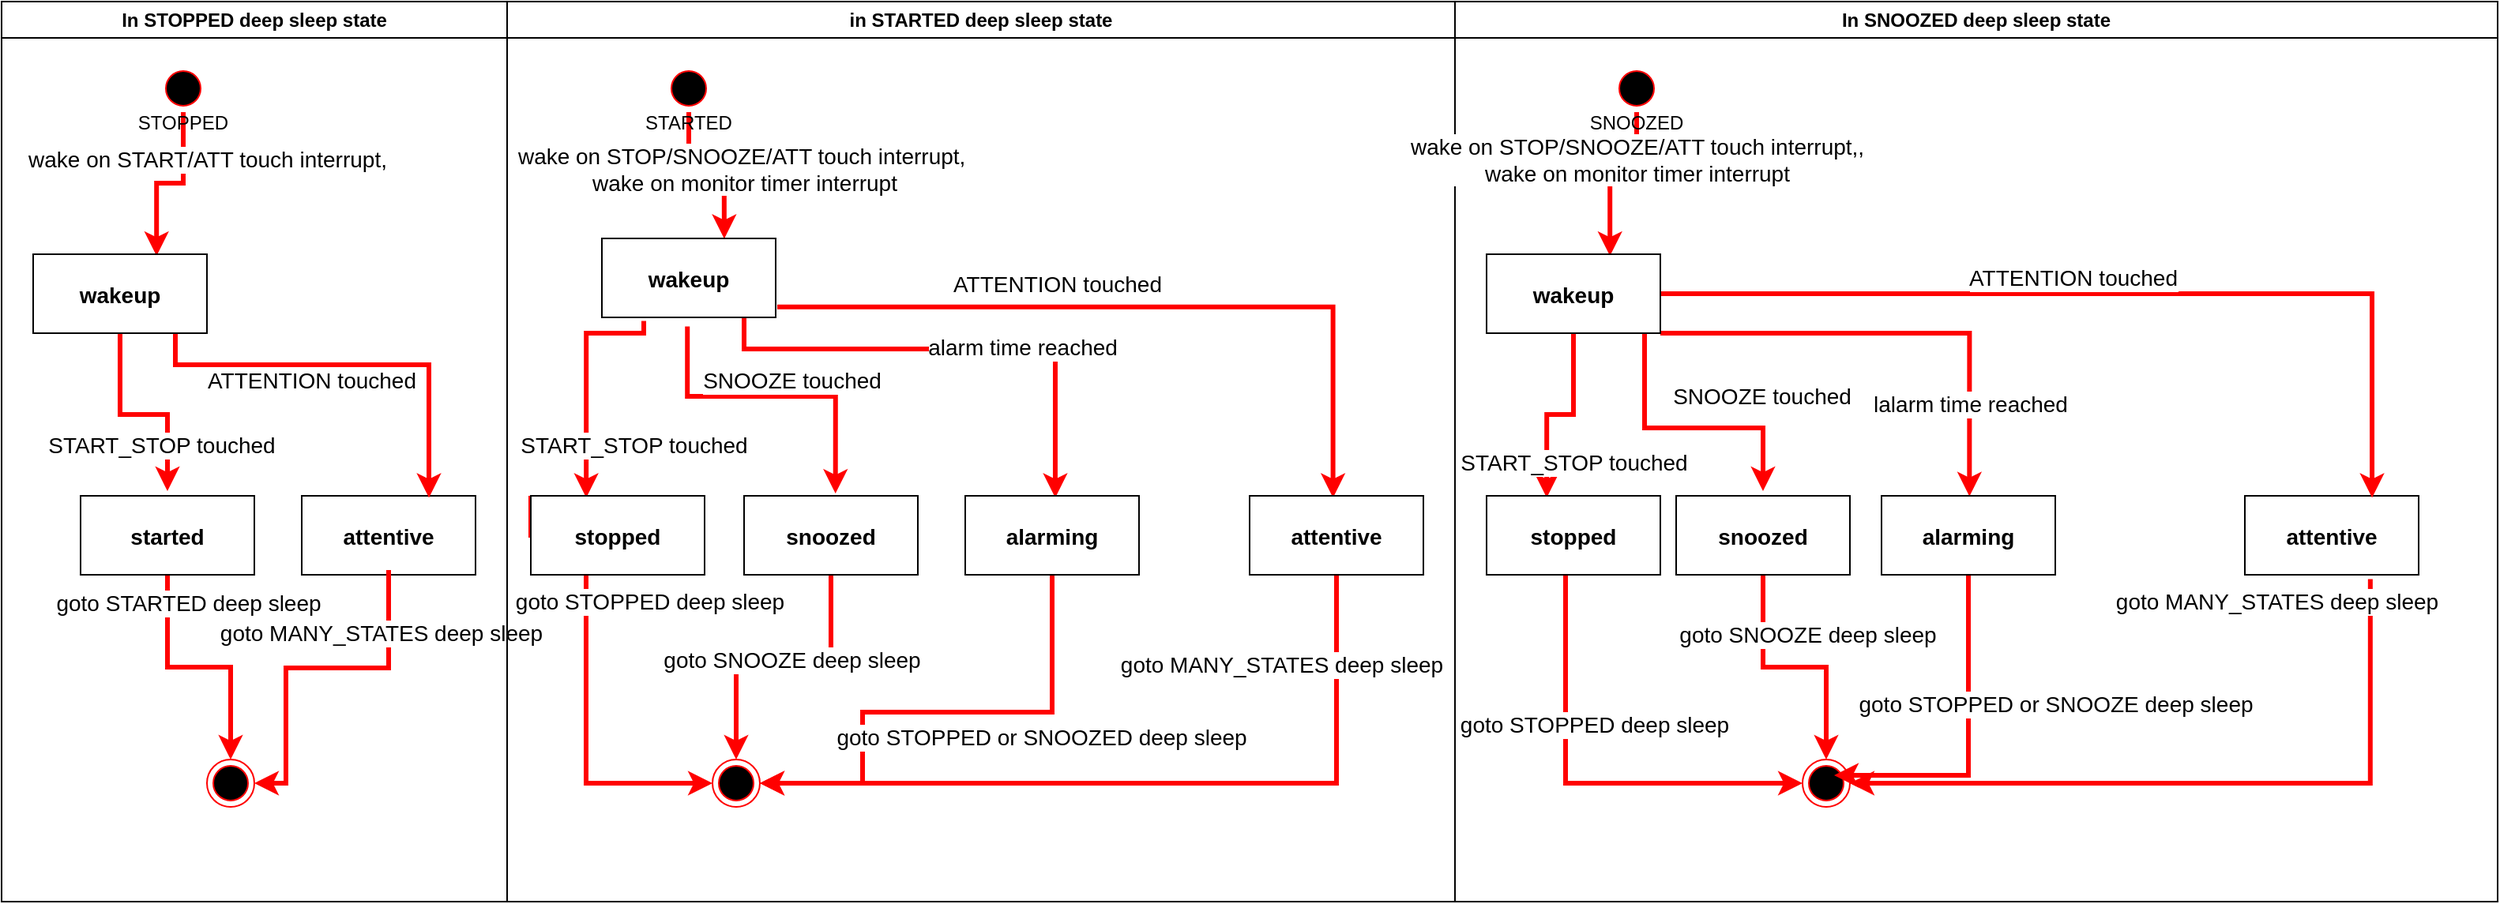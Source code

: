 <mxfile version="20.5.1" type="device"><diagram name="Page-1" id="e7e014a7-5840-1c2e-5031-d8a46d1fe8dd"><mxGraphModel dx="1209" dy="627" grid="1" gridSize="10" guides="1" tooltips="1" connect="1" arrows="1" fold="1" page="1" pageScale="1" pageWidth="1169" pageHeight="826" background="none" math="0" shadow="0"><root><mxCell id="0"/><mxCell id="1" parent="0"/><mxCell id="2" value="In STOPPED deep sleep state" style="swimlane;whiteSpace=wrap;startSize=23;" parent="1" vertex="1"><mxGeometry x="140" y="100" width="320" height="570" as="geometry"/></mxCell><mxCell id="1WCoEnXSLvVoPqLbUZdr-55" style="edgeStyle=orthogonalEdgeStyle;rounded=0;orthogonalLoop=1;jettySize=auto;html=1;fontFamily=Helvetica;fontSize=14;fontColor=rgb(0, 0, 0);strokeColor=#FF0000;strokeWidth=3;entryX=0.71;entryY=0.022;entryDx=0;entryDy=0;entryPerimeter=0;" parent="2" source="5" target="1WCoEnXSLvVoPqLbUZdr-69" edge="1"><mxGeometry relative="1" as="geometry"><mxPoint x="137.44" y="150.2" as="targetPoint"/></mxGeometry></mxCell><mxCell id="1WCoEnXSLvVoPqLbUZdr-56" value="wake on START/ATT touch interrupt," style="edgeLabel;html=1;align=center;verticalAlign=middle;resizable=0;points=[];fontSize=14;fontFamily=Helvetica;fontColor=rgb(0, 0, 0);" parent="1WCoEnXSLvVoPqLbUZdr-55" vertex="1" connectable="0"><mxGeometry x="-0.294" y="2" relative="1" as="geometry"><mxPoint x="13" y="-8" as="offset"/></mxGeometry></mxCell><mxCell id="5" value="&#10;&#10;&#10;STOPPED" style="ellipse;shape=startState;fillColor=#000000;strokeColor=#ff0000;" parent="2" vertex="1"><mxGeometry x="100" y="40" width="30" height="30" as="geometry"/></mxCell><mxCell id="1WCoEnXSLvVoPqLbUZdr-41" value="" style="ellipse;html=1;shape=endState;fillColor=#000000;strokeColor=#ff0000;" parent="2" vertex="1"><mxGeometry x="130" y="480" width="30" height="30" as="geometry"/></mxCell><mxCell id="1WCoEnXSLvVoPqLbUZdr-75" style="edgeStyle=orthogonalEdgeStyle;rounded=0;orthogonalLoop=1;jettySize=auto;html=1;fontFamily=Helvetica;fontSize=14;fontColor=rgb(0, 0, 0);strokeColor=#FF0000;strokeWidth=3;" parent="2" source="1WCoEnXSLvVoPqLbUZdr-42" target="1WCoEnXSLvVoPqLbUZdr-41" edge="1"><mxGeometry relative="1" as="geometry"/></mxCell><mxCell id="1WCoEnXSLvVoPqLbUZdr-76" value="goto STARTED deep sleep" style="edgeLabel;html=1;align=center;verticalAlign=middle;resizable=0;points=[];fontSize=14;fontFamily=Helvetica;fontColor=rgb(0, 0, 0);" parent="1WCoEnXSLvVoPqLbUZdr-75" vertex="1" connectable="0"><mxGeometry x="0.003" y="-2" relative="1" as="geometry"><mxPoint x="-7" y="-43" as="offset"/></mxGeometry></mxCell><mxCell id="1WCoEnXSLvVoPqLbUZdr-42" value="started" style="fontSize=14;fontStyle=1;" parent="2" vertex="1"><mxGeometry x="50" y="313" width="110" height="50" as="geometry"/></mxCell><mxCell id="1WCoEnXSLvVoPqLbUZdr-43" value="attentive" style="fontSize=14;fontStyle=1;" parent="2" vertex="1"><mxGeometry x="190" y="313" width="110" height="50" as="geometry"/></mxCell><mxCell id="1WCoEnXSLvVoPqLbUZdr-71" style="edgeStyle=orthogonalEdgeStyle;rounded=0;orthogonalLoop=1;jettySize=auto;html=1;entryX=0.5;entryY=-0.06;entryDx=0;entryDy=0;entryPerimeter=0;fontFamily=Helvetica;fontSize=14;fontColor=rgb(0, 0, 0);strokeColor=#FF0000;strokeWidth=3;" parent="2" source="1WCoEnXSLvVoPqLbUZdr-69" target="1WCoEnXSLvVoPqLbUZdr-42" edge="1"><mxGeometry relative="1" as="geometry"/></mxCell><mxCell id="1WCoEnXSLvVoPqLbUZdr-72" value="START_STOP touched" style="edgeLabel;html=1;align=center;verticalAlign=middle;resizable=0;points=[];fontSize=14;fontFamily=Helvetica;fontColor=rgb(0, 0, 0);" parent="1WCoEnXSLvVoPqLbUZdr-71" vertex="1" connectable="0"><mxGeometry x="0.228" y="-2" relative="1" as="geometry"><mxPoint x="-3" y="17" as="offset"/></mxGeometry></mxCell><mxCell id="1WCoEnXSLvVoPqLbUZdr-73" style="edgeStyle=orthogonalEdgeStyle;rounded=0;orthogonalLoop=1;jettySize=auto;html=1;entryX=0.732;entryY=0.024;entryDx=0;entryDy=0;entryPerimeter=0;fontFamily=Helvetica;fontSize=14;fontColor=rgb(0, 0, 0);strokeColor=#FF0000;strokeWidth=3;" parent="2" source="1WCoEnXSLvVoPqLbUZdr-69" target="1WCoEnXSLvVoPqLbUZdr-43" edge="1"><mxGeometry relative="1" as="geometry"><Array as="points"><mxPoint x="110" y="230"/><mxPoint x="271" y="230"/></Array></mxGeometry></mxCell><mxCell id="1WCoEnXSLvVoPqLbUZdr-74" value="ATTENTION touched" style="edgeLabel;html=1;align=center;verticalAlign=middle;resizable=0;points=[];fontSize=14;fontFamily=Helvetica;fontColor=rgb(0, 0, 0);" parent="1WCoEnXSLvVoPqLbUZdr-73" vertex="1" connectable="0"><mxGeometry x="-0.201" y="3" relative="1" as="geometry"><mxPoint y="13" as="offset"/></mxGeometry></mxCell><mxCell id="1WCoEnXSLvVoPqLbUZdr-69" value="wakeup" style="fontSize=14;fontStyle=1;" parent="2" vertex="1"><mxGeometry x="20" y="160" width="110" height="50" as="geometry"/></mxCell><mxCell id="1WCoEnXSLvVoPqLbUZdr-77" style="edgeStyle=orthogonalEdgeStyle;rounded=0;orthogonalLoop=1;jettySize=auto;html=1;entryX=1;entryY=0.5;entryDx=0;entryDy=0;fontFamily=Helvetica;fontSize=14;fontColor=rgb(0, 0, 0);strokeColor=#FF0000;strokeWidth=3;" parent="2" target="1WCoEnXSLvVoPqLbUZdr-41" edge="1"><mxGeometry relative="1" as="geometry"><mxPoint x="245" y="360" as="sourcePoint"/><Array as="points"><mxPoint x="245" y="422"/><mxPoint x="180" y="422"/><mxPoint x="180" y="495"/></Array></mxGeometry></mxCell><mxCell id="1WCoEnXSLvVoPqLbUZdr-78" value="goto MANY_STATES deep sleep" style="edgeLabel;html=1;align=center;verticalAlign=middle;resizable=0;points=[];fontSize=14;fontFamily=Helvetica;fontColor=rgb(0, 0, 0);" parent="1WCoEnXSLvVoPqLbUZdr-77" vertex="1" connectable="0"><mxGeometry x="-0.164" relative="1" as="geometry"><mxPoint x="25" y="-22" as="offset"/></mxGeometry></mxCell><mxCell id="1WCoEnXSLvVoPqLbUZdr-57" value="in STARTED deep sleep state" style="swimlane;whiteSpace=wrap;startSize=23;" parent="1" vertex="1"><mxGeometry x="460" y="100" width="600" height="570" as="geometry"/></mxCell><mxCell id="1WCoEnXSLvVoPqLbUZdr-58" style="edgeStyle=orthogonalEdgeStyle;rounded=0;orthogonalLoop=1;jettySize=auto;html=1;entryX=0.704;entryY=0.004;entryDx=0;entryDy=0;entryPerimeter=0;fontFamily=Helvetica;fontSize=14;fontColor=rgb(0, 0, 0);strokeColor=#FF0000;strokeWidth=3;" parent="1WCoEnXSLvVoPqLbUZdr-57" source="1WCoEnXSLvVoPqLbUZdr-60" target="1WCoEnXSLvVoPqLbUZdr-62" edge="1"><mxGeometry relative="1" as="geometry"/></mxCell><mxCell id="1WCoEnXSLvVoPqLbUZdr-59" value="wake on STOP/SNOOZE/ATT touch interrupt,&amp;nbsp;&lt;br&gt;wake on monitor timer interrupt" style="edgeLabel;html=1;align=center;verticalAlign=middle;resizable=0;points=[];fontSize=14;fontFamily=Helvetica;fontColor=rgb(0, 0, 0);" parent="1WCoEnXSLvVoPqLbUZdr-58" vertex="1" connectable="0"><mxGeometry x="-0.294" y="2" relative="1" as="geometry"><mxPoint x="33" as="offset"/></mxGeometry></mxCell><mxCell id="1WCoEnXSLvVoPqLbUZdr-60" value="&#10;&#10;&#10;STARTED" style="ellipse;shape=startState;fillColor=#000000;strokeColor=#ff0000;" parent="1WCoEnXSLvVoPqLbUZdr-57" vertex="1"><mxGeometry x="100" y="40" width="30" height="30" as="geometry"/></mxCell><mxCell id="1WCoEnXSLvVoPqLbUZdr-61" style="edgeStyle=orthogonalEdgeStyle;rounded=0;orthogonalLoop=1;jettySize=auto;html=1;entryX=0.319;entryY=0.024;entryDx=0;entryDy=0;entryPerimeter=0;fontFamily=Helvetica;fontSize=14;fontColor=rgb(0, 0, 0);strokeColor=#FF0000;strokeWidth=3;exitX=0.241;exitY=1.044;exitDx=0;exitDy=0;exitPerimeter=0;" parent="1WCoEnXSLvVoPqLbUZdr-57" source="1WCoEnXSLvVoPqLbUZdr-62" target="1WCoEnXSLvVoPqLbUZdr-64" edge="1"><mxGeometry relative="1" as="geometry"><Array as="points"><mxPoint x="87" y="210"/><mxPoint x="50" y="210"/></Array></mxGeometry></mxCell><mxCell id="1WCoEnXSLvVoPqLbUZdr-80" value="START_STOP touched" style="edgeLabel;html=1;align=center;verticalAlign=middle;resizable=0;points=[];fontSize=14;fontFamily=Helvetica;fontColor=rgb(0, 0, 0);" parent="1WCoEnXSLvVoPqLbUZdr-61" vertex="1" connectable="0"><mxGeometry x="-0.212" y="-3" relative="1" as="geometry"><mxPoint x="33" y="56" as="offset"/></mxGeometry></mxCell><mxCell id="1WCoEnXSLvVoPqLbUZdr-84" style="edgeStyle=orthogonalEdgeStyle;rounded=0;orthogonalLoop=1;jettySize=auto;html=1;entryX=0.526;entryY=-0.029;entryDx=0;entryDy=0;entryPerimeter=0;fontFamily=Helvetica;fontSize=14;fontColor=rgb(0, 0, 0);strokeColor=#FF0000;strokeWidth=3;exitX=0.492;exitY=1.116;exitDx=0;exitDy=0;exitPerimeter=0;" parent="1WCoEnXSLvVoPqLbUZdr-57" source="1WCoEnXSLvVoPqLbUZdr-62" target="1WCoEnXSLvVoPqLbUZdr-68" edge="1"><mxGeometry relative="1" as="geometry"><Array as="points"><mxPoint x="114" y="250"/><mxPoint x="208" y="250"/></Array></mxGeometry></mxCell><mxCell id="1WCoEnXSLvVoPqLbUZdr-85" value="SNOOZE touched" style="edgeLabel;html=1;align=center;verticalAlign=middle;resizable=0;points=[];fontSize=14;fontFamily=Helvetica;fontColor=rgb(0, 0, 0);" parent="1WCoEnXSLvVoPqLbUZdr-84" vertex="1" connectable="0"><mxGeometry x="0.691" y="1" relative="1" as="geometry"><mxPoint x="-29" y="-41" as="offset"/></mxGeometry></mxCell><mxCell id="1WCoEnXSLvVoPqLbUZdr-88" style="edgeStyle=orthogonalEdgeStyle;rounded=0;orthogonalLoop=1;jettySize=auto;html=1;entryX=0.48;entryY=0.024;entryDx=0;entryDy=0;entryPerimeter=0;fontFamily=Helvetica;fontSize=14;fontColor=rgb(0, 0, 0);strokeColor=#FF0000;strokeWidth=3;exitX=1.009;exitY=0.867;exitDx=0;exitDy=0;exitPerimeter=0;" parent="1WCoEnXSLvVoPqLbUZdr-57" source="1WCoEnXSLvVoPqLbUZdr-62" target="1WCoEnXSLvVoPqLbUZdr-81" edge="1"><mxGeometry relative="1" as="geometry"><Array as="points"><mxPoint x="523" y="193"/></Array></mxGeometry></mxCell><mxCell id="1WCoEnXSLvVoPqLbUZdr-89" value="ATTENTION touched" style="edgeLabel;html=1;align=center;verticalAlign=middle;resizable=0;points=[];fontSize=14;fontFamily=Helvetica;fontColor=rgb(0, 0, 0);" parent="1WCoEnXSLvVoPqLbUZdr-88" vertex="1" connectable="0"><mxGeometry x="-0.262" y="-2" relative="1" as="geometry"><mxPoint x="2" y="-17" as="offset"/></mxGeometry></mxCell><mxCell id="1WCoEnXSLvVoPqLbUZdr-110" style="edgeStyle=orthogonalEdgeStyle;rounded=0;orthogonalLoop=1;jettySize=auto;html=1;entryX=0.518;entryY=0.024;entryDx=0;entryDy=0;entryPerimeter=0;fontFamily=Helvetica;fontSize=14;fontColor=rgb(0, 0, 0);strokeColor=#FF0000;strokeWidth=3;" parent="1WCoEnXSLvVoPqLbUZdr-57" source="1WCoEnXSLvVoPqLbUZdr-62" target="1WCoEnXSLvVoPqLbUZdr-109" edge="1"><mxGeometry relative="1" as="geometry"><Array as="points"><mxPoint x="150" y="220"/><mxPoint x="347" y="220"/></Array></mxGeometry></mxCell><mxCell id="1WCoEnXSLvVoPqLbUZdr-111" value="alarm time reached" style="edgeLabel;html=1;align=center;verticalAlign=middle;resizable=0;points=[];fontSize=14;fontFamily=Helvetica;fontColor=rgb(0, 0, 0);" parent="1WCoEnXSLvVoPqLbUZdr-110" vertex="1" connectable="0"><mxGeometry x="0.261" y="1" relative="1" as="geometry"><mxPoint as="offset"/></mxGeometry></mxCell><mxCell id="1WCoEnXSLvVoPqLbUZdr-62" value="wakeup" style="fontSize=14;fontStyle=1;" parent="1WCoEnXSLvVoPqLbUZdr-57" vertex="1"><mxGeometry x="60" y="150" width="110" height="50" as="geometry"/></mxCell><mxCell id="1WCoEnXSLvVoPqLbUZdr-63" style="edgeStyle=orthogonalEdgeStyle;rounded=0;orthogonalLoop=1;jettySize=auto;html=1;entryX=0;entryY=0.5;entryDx=0;entryDy=0;fontFamily=Helvetica;fontSize=14;fontColor=rgb(0, 0, 0);strokeColor=#FF0000;strokeWidth=3;exitX=0;exitY=0;exitDx=0;exitDy=0;" parent="1WCoEnXSLvVoPqLbUZdr-57" source="1WCoEnXSLvVoPqLbUZdr-64" target="1WCoEnXSLvVoPqLbUZdr-65" edge="1"><mxGeometry relative="1" as="geometry"><mxPoint x="37.91" y="453.9" as="targetPoint"/><Array as="points"><mxPoint x="50" y="338"/><mxPoint x="50" y="495"/></Array></mxGeometry></mxCell><mxCell id="1WCoEnXSLvVoPqLbUZdr-82" value="goto STOPPED deep sleep" style="edgeLabel;html=1;align=center;verticalAlign=middle;resizable=0;points=[];fontSize=14;fontFamily=Helvetica;fontColor=rgb(0, 0, 0);" parent="1WCoEnXSLvVoPqLbUZdr-63" vertex="1" connectable="0"><mxGeometry x="-0.321" y="-3" relative="1" as="geometry"><mxPoint x="43" y="1" as="offset"/></mxGeometry></mxCell><mxCell id="1WCoEnXSLvVoPqLbUZdr-64" value="stopped" style="fontSize=14;fontStyle=1;" parent="1WCoEnXSLvVoPqLbUZdr-57" vertex="1"><mxGeometry x="15" y="313" width="110" height="50" as="geometry"/></mxCell><mxCell id="1WCoEnXSLvVoPqLbUZdr-65" value="" style="ellipse;html=1;shape=endState;fillColor=#000000;strokeColor=#ff0000;" parent="1WCoEnXSLvVoPqLbUZdr-57" vertex="1"><mxGeometry x="130" y="480" width="30" height="30" as="geometry"/></mxCell><mxCell id="1WCoEnXSLvVoPqLbUZdr-86" style="edgeStyle=orthogonalEdgeStyle;rounded=0;orthogonalLoop=1;jettySize=auto;html=1;entryX=0.5;entryY=0;entryDx=0;entryDy=0;fontFamily=Helvetica;fontSize=14;fontColor=rgb(0, 0, 0);strokeColor=#FF0000;strokeWidth=3;" parent="1WCoEnXSLvVoPqLbUZdr-57" source="1WCoEnXSLvVoPqLbUZdr-68" target="1WCoEnXSLvVoPqLbUZdr-65" edge="1"><mxGeometry relative="1" as="geometry"/></mxCell><mxCell id="1WCoEnXSLvVoPqLbUZdr-87" value="goto SNOOZE deep sleep" style="edgeLabel;html=1;align=center;verticalAlign=middle;resizable=0;points=[];fontSize=14;fontFamily=Helvetica;fontColor=rgb(0, 0, 0);" parent="1WCoEnXSLvVoPqLbUZdr-86" vertex="1" connectable="0"><mxGeometry x="-0.354" y="3" relative="1" as="geometry"><mxPoint x="-28" y="-3" as="offset"/></mxGeometry></mxCell><mxCell id="1WCoEnXSLvVoPqLbUZdr-68" value="snoozed" style="fontSize=14;fontStyle=1;" parent="1WCoEnXSLvVoPqLbUZdr-57" vertex="1"><mxGeometry x="150" y="313" width="110" height="50" as="geometry"/></mxCell><mxCell id="1WCoEnXSLvVoPqLbUZdr-90" style="edgeStyle=orthogonalEdgeStyle;rounded=0;orthogonalLoop=1;jettySize=auto;html=1;entryX=1;entryY=0.5;entryDx=0;entryDy=0;fontFamily=Helvetica;fontSize=14;fontColor=rgb(0, 0, 0);strokeColor=#FF0000;strokeWidth=3;" parent="1WCoEnXSLvVoPqLbUZdr-57" source="1WCoEnXSLvVoPqLbUZdr-81" target="1WCoEnXSLvVoPqLbUZdr-65" edge="1"><mxGeometry relative="1" as="geometry"><Array as="points"><mxPoint x="525" y="495"/></Array></mxGeometry></mxCell><mxCell id="1WCoEnXSLvVoPqLbUZdr-92" value="goto MANY_STATES deep sleep" style="edgeLabel;html=1;align=center;verticalAlign=middle;resizable=0;points=[];fontSize=14;fontFamily=Helvetica;fontColor=rgb(0, 0, 0);" parent="1WCoEnXSLvVoPqLbUZdr-90" vertex="1" connectable="0"><mxGeometry x="-0.613" y="-1" relative="1" as="geometry"><mxPoint x="-34" y="-39" as="offset"/></mxGeometry></mxCell><mxCell id="1WCoEnXSLvVoPqLbUZdr-81" value="attentive" style="fontSize=14;fontStyle=1;" parent="1WCoEnXSLvVoPqLbUZdr-57" vertex="1"><mxGeometry x="470" y="313" width="110" height="50" as="geometry"/></mxCell><mxCell id="1WCoEnXSLvVoPqLbUZdr-112" style="edgeStyle=orthogonalEdgeStyle;rounded=0;orthogonalLoop=1;jettySize=auto;html=1;entryX=1;entryY=0.5;entryDx=0;entryDy=0;fontFamily=Helvetica;fontSize=14;fontColor=rgb(0, 0, 0);strokeColor=#FF0000;strokeWidth=3;" parent="1WCoEnXSLvVoPqLbUZdr-57" source="1WCoEnXSLvVoPqLbUZdr-109" target="1WCoEnXSLvVoPqLbUZdr-65" edge="1"><mxGeometry relative="1" as="geometry"><Array as="points"><mxPoint x="345" y="450"/><mxPoint x="225" y="450"/><mxPoint x="225" y="495"/></Array></mxGeometry></mxCell><mxCell id="1WCoEnXSLvVoPqLbUZdr-113" value="goto STOPPED or SNOOZED deep sleep" style="edgeLabel;html=1;align=center;verticalAlign=middle;resizable=0;points=[];fontSize=14;fontFamily=Helvetica;fontColor=rgb(0, 0, 0);" parent="1WCoEnXSLvVoPqLbUZdr-112" vertex="1" connectable="0"><mxGeometry x="-0.391" y="-2" relative="1" as="geometry"><mxPoint x="2" y="18" as="offset"/></mxGeometry></mxCell><mxCell id="1WCoEnXSLvVoPqLbUZdr-109" value="alarming" style="fontSize=14;fontStyle=1;" parent="1WCoEnXSLvVoPqLbUZdr-57" vertex="1"><mxGeometry x="290" y="313" width="110" height="50" as="geometry"/></mxCell><mxCell id="1WCoEnXSLvVoPqLbUZdr-93" value="In SNOOZED deep sleep state" style="swimlane;whiteSpace=wrap;startSize=23;" parent="1" vertex="1"><mxGeometry x="1060" y="100" width="660" height="570" as="geometry"/></mxCell><mxCell id="1WCoEnXSLvVoPqLbUZdr-94" style="edgeStyle=orthogonalEdgeStyle;rounded=0;orthogonalLoop=1;jettySize=auto;html=1;fontFamily=Helvetica;fontSize=14;fontColor=rgb(0, 0, 0);strokeColor=#FF0000;strokeWidth=3;entryX=0.71;entryY=0.022;entryDx=0;entryDy=0;entryPerimeter=0;" parent="1WCoEnXSLvVoPqLbUZdr-93" source="1WCoEnXSLvVoPqLbUZdr-96" target="1WCoEnXSLvVoPqLbUZdr-106" edge="1"><mxGeometry relative="1" as="geometry"><mxPoint x="137.44" y="150.2" as="targetPoint"/></mxGeometry></mxCell><mxCell id="1WCoEnXSLvVoPqLbUZdr-95" value="wake on STOP/SNOOZE/ATT touch interrupt,,&lt;br&gt;wake on monitor timer interrupt" style="edgeLabel;html=1;align=center;verticalAlign=middle;resizable=0;points=[];fontSize=14;fontFamily=Helvetica;fontColor=rgb(0, 0, 0);" parent="1WCoEnXSLvVoPqLbUZdr-94" vertex="1" connectable="0"><mxGeometry x="-0.294" y="2" relative="1" as="geometry"><mxPoint x="-2" y="-8" as="offset"/></mxGeometry></mxCell><mxCell id="1WCoEnXSLvVoPqLbUZdr-96" value="&#10;&#10;&#10;SNOOZED" style="ellipse;shape=startState;fillColor=#000000;strokeColor=#ff0000;" parent="1WCoEnXSLvVoPqLbUZdr-93" vertex="1"><mxGeometry x="100" y="40" width="30" height="30" as="geometry"/></mxCell><mxCell id="1WCoEnXSLvVoPqLbUZdr-97" value="" style="ellipse;html=1;shape=endState;fillColor=#000000;strokeColor=#ff0000;" parent="1WCoEnXSLvVoPqLbUZdr-93" vertex="1"><mxGeometry x="220" y="480" width="30" height="30" as="geometry"/></mxCell><mxCell id="1WCoEnXSLvVoPqLbUZdr-98" style="edgeStyle=orthogonalEdgeStyle;rounded=0;orthogonalLoop=1;jettySize=auto;html=1;fontFamily=Helvetica;fontSize=14;fontColor=rgb(0, 0, 0);strokeColor=#FF0000;strokeWidth=3;" parent="1WCoEnXSLvVoPqLbUZdr-93" source="1WCoEnXSLvVoPqLbUZdr-100" target="1WCoEnXSLvVoPqLbUZdr-97" edge="1"><mxGeometry relative="1" as="geometry"/></mxCell><mxCell id="1WCoEnXSLvVoPqLbUZdr-99" value="goto SNOOZE deep sleep" style="edgeLabel;html=1;align=center;verticalAlign=middle;resizable=0;points=[];fontSize=14;fontFamily=Helvetica;fontColor=rgb(0, 0, 0);" parent="1WCoEnXSLvVoPqLbUZdr-98" vertex="1" connectable="0"><mxGeometry x="0.003" y="-2" relative="1" as="geometry"><mxPoint x="8" y="-23" as="offset"/></mxGeometry></mxCell><mxCell id="1WCoEnXSLvVoPqLbUZdr-100" value="snoozed" style="fontSize=14;fontStyle=1;" parent="1WCoEnXSLvVoPqLbUZdr-93" vertex="1"><mxGeometry x="140" y="313" width="110" height="50" as="geometry"/></mxCell><mxCell id="1WCoEnXSLvVoPqLbUZdr-101" value="attentive" style="fontSize=14;fontStyle=1;" parent="1WCoEnXSLvVoPqLbUZdr-93" vertex="1"><mxGeometry x="500" y="313" width="110" height="50" as="geometry"/></mxCell><mxCell id="1WCoEnXSLvVoPqLbUZdr-102" style="edgeStyle=orthogonalEdgeStyle;rounded=0;orthogonalLoop=1;jettySize=auto;html=1;entryX=0.5;entryY=-0.06;entryDx=0;entryDy=0;entryPerimeter=0;fontFamily=Helvetica;fontSize=14;fontColor=rgb(0, 0, 0);strokeColor=#FF0000;strokeWidth=3;" parent="1WCoEnXSLvVoPqLbUZdr-93" source="1WCoEnXSLvVoPqLbUZdr-106" target="1WCoEnXSLvVoPqLbUZdr-100" edge="1"><mxGeometry relative="1" as="geometry"><Array as="points"><mxPoint x="120" y="270"/><mxPoint x="195" y="270"/></Array></mxGeometry></mxCell><mxCell id="1WCoEnXSLvVoPqLbUZdr-103" value="SNOOZE touched" style="edgeLabel;html=1;align=center;verticalAlign=middle;resizable=0;points=[];fontSize=14;fontFamily=Helvetica;fontColor=rgb(0, 0, 0);" parent="1WCoEnXSLvVoPqLbUZdr-102" vertex="1" connectable="0"><mxGeometry x="0.228" y="-2" relative="1" as="geometry"><mxPoint x="26" y="-22" as="offset"/></mxGeometry></mxCell><mxCell id="1WCoEnXSLvVoPqLbUZdr-104" style="edgeStyle=orthogonalEdgeStyle;rounded=0;orthogonalLoop=1;jettySize=auto;html=1;entryX=0.732;entryY=0.024;entryDx=0;entryDy=0;entryPerimeter=0;fontFamily=Helvetica;fontSize=14;fontColor=rgb(0, 0, 0);strokeColor=#FF0000;strokeWidth=3;" parent="1WCoEnXSLvVoPqLbUZdr-93" source="1WCoEnXSLvVoPqLbUZdr-106" target="1WCoEnXSLvVoPqLbUZdr-101" edge="1"><mxGeometry relative="1" as="geometry"><Array as="points"><mxPoint x="581" y="185"/></Array></mxGeometry></mxCell><mxCell id="1WCoEnXSLvVoPqLbUZdr-105" value="ATTENTION touched" style="edgeLabel;html=1;align=center;verticalAlign=middle;resizable=0;points=[];fontSize=14;fontFamily=Helvetica;fontColor=rgb(0, 0, 0);" parent="1WCoEnXSLvVoPqLbUZdr-104" vertex="1" connectable="0"><mxGeometry x="-0.201" y="3" relative="1" as="geometry"><mxPoint x="29" y="-7" as="offset"/></mxGeometry></mxCell><mxCell id="1WCoEnXSLvVoPqLbUZdr-115" style="edgeStyle=orthogonalEdgeStyle;rounded=0;orthogonalLoop=1;jettySize=auto;html=1;entryX=0.346;entryY=0.024;entryDx=0;entryDy=0;entryPerimeter=0;fontFamily=Helvetica;fontSize=14;fontColor=rgb(0, 0, 0);strokeColor=#FF0000;strokeWidth=3;" parent="1WCoEnXSLvVoPqLbUZdr-93" source="1WCoEnXSLvVoPqLbUZdr-106" target="1WCoEnXSLvVoPqLbUZdr-114" edge="1"><mxGeometry relative="1" as="geometry"/></mxCell><mxCell id="1WCoEnXSLvVoPqLbUZdr-116" value="START_STOP touched" style="edgeLabel;html=1;align=center;verticalAlign=middle;resizable=0;points=[];fontSize=14;fontFamily=Helvetica;fontColor=rgb(0, 0, 0);" parent="1WCoEnXSLvVoPqLbUZdr-115" vertex="1" connectable="0"><mxGeometry x="0.453" y="-1" relative="1" as="geometry"><mxPoint x="18" y="11" as="offset"/></mxGeometry></mxCell><mxCell id="1WCoEnXSLvVoPqLbUZdr-118" style="edgeStyle=orthogonalEdgeStyle;rounded=0;orthogonalLoop=1;jettySize=auto;html=1;entryX=0.506;entryY=0.007;entryDx=0;entryDy=0;entryPerimeter=0;fontFamily=Helvetica;fontSize=14;fontColor=rgb(0, 0, 0);strokeColor=#FF0000;strokeWidth=3;" parent="1WCoEnXSLvVoPqLbUZdr-93" source="1WCoEnXSLvVoPqLbUZdr-106" target="1WCoEnXSLvVoPqLbUZdr-117" edge="1"><mxGeometry relative="1" as="geometry"><Array as="points"><mxPoint x="326" y="210"/></Array></mxGeometry></mxCell><mxCell id="1WCoEnXSLvVoPqLbUZdr-119" value="lalarm time reached" style="edgeLabel;html=1;align=center;verticalAlign=middle;resizable=0;points=[];fontSize=14;fontFamily=Helvetica;fontColor=rgb(0, 0, 0);" parent="1WCoEnXSLvVoPqLbUZdr-118" vertex="1" connectable="0"><mxGeometry x="0.605" relative="1" as="geometry"><mxPoint as="offset"/></mxGeometry></mxCell><mxCell id="1WCoEnXSLvVoPqLbUZdr-106" value="wakeup" style="fontSize=14;fontStyle=1;" parent="1WCoEnXSLvVoPqLbUZdr-93" vertex="1"><mxGeometry x="20" y="160" width="110" height="50" as="geometry"/></mxCell><mxCell id="1WCoEnXSLvVoPqLbUZdr-107" style="edgeStyle=orthogonalEdgeStyle;rounded=0;orthogonalLoop=1;jettySize=auto;html=1;entryX=1;entryY=0.5;entryDx=0;entryDy=0;fontFamily=Helvetica;fontSize=14;fontColor=rgb(0, 0, 0);strokeColor=#FF0000;strokeWidth=3;exitX=0.722;exitY=1.056;exitDx=0;exitDy=0;exitPerimeter=0;" parent="1WCoEnXSLvVoPqLbUZdr-93" source="1WCoEnXSLvVoPqLbUZdr-101" target="1WCoEnXSLvVoPqLbUZdr-97" edge="1"><mxGeometry relative="1" as="geometry"><mxPoint x="335" y="360" as="sourcePoint"/><Array as="points"><mxPoint x="579" y="495"/></Array></mxGeometry></mxCell><mxCell id="1WCoEnXSLvVoPqLbUZdr-108" value="goto MANY_STATES deep sleep" style="edgeLabel;html=1;align=center;verticalAlign=middle;resizable=0;points=[];fontSize=14;fontFamily=Helvetica;fontColor=rgb(0, 0, 0);" parent="1WCoEnXSLvVoPqLbUZdr-107" vertex="1" connectable="0"><mxGeometry x="-0.164" relative="1" as="geometry"><mxPoint x="3" y="-115" as="offset"/></mxGeometry></mxCell><mxCell id="1WCoEnXSLvVoPqLbUZdr-120" style="edgeStyle=orthogonalEdgeStyle;rounded=0;orthogonalLoop=1;jettySize=auto;html=1;fontFamily=Helvetica;fontSize=14;fontColor=rgb(0, 0, 0);strokeColor=#FF0000;strokeWidth=3;" parent="1WCoEnXSLvVoPqLbUZdr-93" source="1WCoEnXSLvVoPqLbUZdr-114" target="1WCoEnXSLvVoPqLbUZdr-97" edge="1"><mxGeometry relative="1" as="geometry"><Array as="points"><mxPoint x="70" y="495"/></Array></mxGeometry></mxCell><mxCell id="1WCoEnXSLvVoPqLbUZdr-121" value="goto STOPPED deep sleep" style="edgeLabel;html=1;align=center;verticalAlign=middle;resizable=0;points=[];fontSize=14;fontFamily=Helvetica;fontColor=rgb(0, 0, 0);" parent="1WCoEnXSLvVoPqLbUZdr-120" vertex="1" connectable="0"><mxGeometry x="-0.386" y="-2" relative="1" as="geometry"><mxPoint x="20" y="8" as="offset"/></mxGeometry></mxCell><mxCell id="1WCoEnXSLvVoPqLbUZdr-114" value="stopped" style="fontSize=14;fontStyle=1;" parent="1WCoEnXSLvVoPqLbUZdr-93" vertex="1"><mxGeometry x="20" y="313" width="110" height="50" as="geometry"/></mxCell><mxCell id="1WCoEnXSLvVoPqLbUZdr-122" style="edgeStyle=orthogonalEdgeStyle;rounded=0;orthogonalLoop=1;jettySize=auto;html=1;entryX=0.667;entryY=0.333;entryDx=0;entryDy=0;entryPerimeter=0;fontFamily=Helvetica;fontSize=14;fontColor=rgb(0, 0, 0);strokeColor=#FF0000;strokeWidth=3;" parent="1WCoEnXSLvVoPqLbUZdr-93" source="1WCoEnXSLvVoPqLbUZdr-117" target="1WCoEnXSLvVoPqLbUZdr-97" edge="1"><mxGeometry relative="1" as="geometry"><Array as="points"><mxPoint x="325" y="490"/></Array></mxGeometry></mxCell><mxCell id="1WCoEnXSLvVoPqLbUZdr-123" value="goto STOPPED or SNOOZE deep sleep" style="edgeLabel;html=1;align=center;verticalAlign=middle;resizable=0;points=[];fontSize=14;fontFamily=Helvetica;fontColor=rgb(0, 0, 0);" parent="1WCoEnXSLvVoPqLbUZdr-122" vertex="1" connectable="0"><mxGeometry x="-0.154" y="-1" relative="1" as="geometry"><mxPoint x="56" y="-8" as="offset"/></mxGeometry></mxCell><mxCell id="1WCoEnXSLvVoPqLbUZdr-117" value="alarming" style="fontSize=14;fontStyle=1;" parent="1WCoEnXSLvVoPqLbUZdr-93" vertex="1"><mxGeometry x="270" y="313" width="110" height="50" as="geometry"/></mxCell></root></mxGraphModel></diagram></mxfile>
